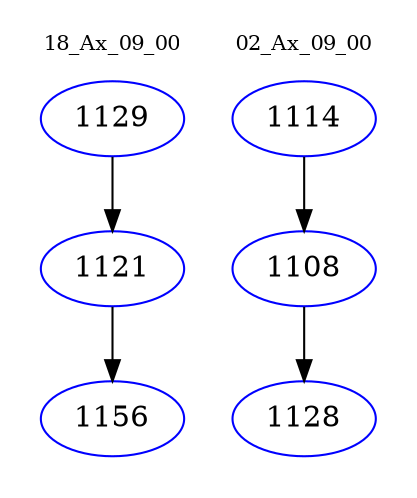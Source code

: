 digraph{
subgraph cluster_0 {
color = white
label = "18_Ax_09_00";
fontsize=10;
T0_1129 [label="1129", color="blue"]
T0_1129 -> T0_1121 [color="black"]
T0_1121 [label="1121", color="blue"]
T0_1121 -> T0_1156 [color="black"]
T0_1156 [label="1156", color="blue"]
}
subgraph cluster_1 {
color = white
label = "02_Ax_09_00";
fontsize=10;
T1_1114 [label="1114", color="blue"]
T1_1114 -> T1_1108 [color="black"]
T1_1108 [label="1108", color="blue"]
T1_1108 -> T1_1128 [color="black"]
T1_1128 [label="1128", color="blue"]
}
}
